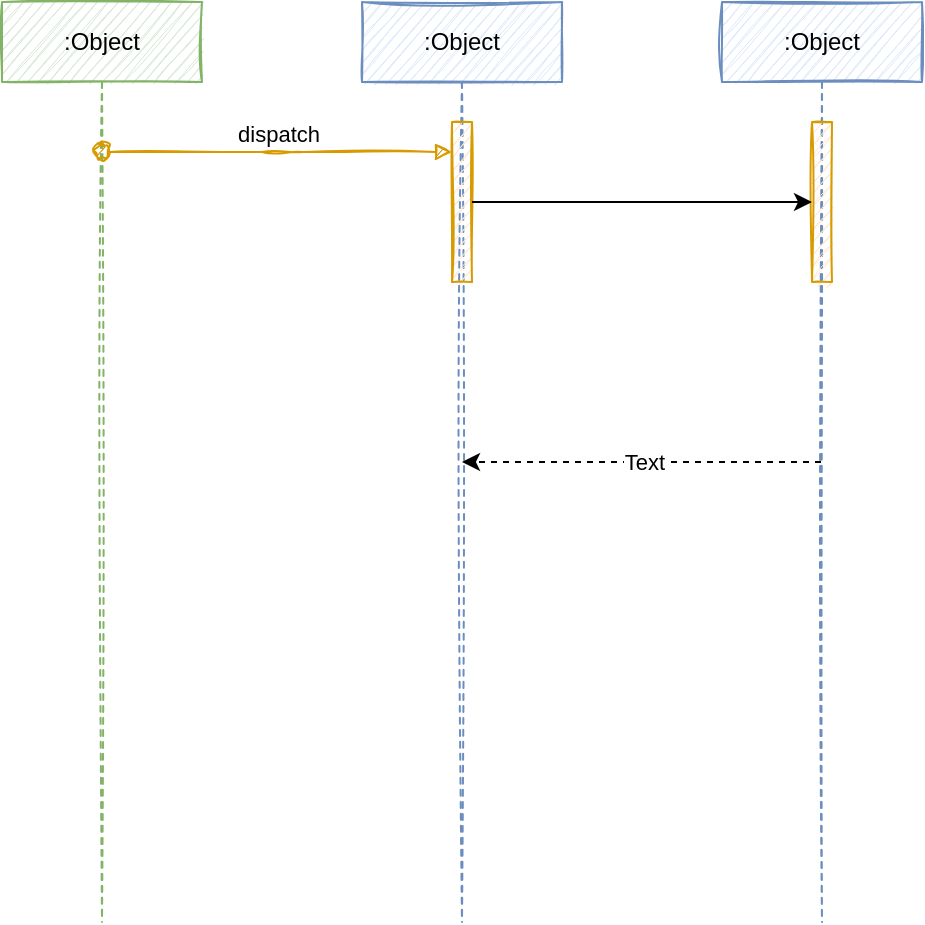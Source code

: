 <mxfile version="14.6.13" type="device"><diagram id="DjmKvpMPj76WyyVE7rOA" name="第 1 页"><mxGraphModel dx="1072" dy="749" grid="1" gridSize="10" guides="1" tooltips="1" connect="1" arrows="1" fold="1" page="1" pageScale="1" pageWidth="1654" pageHeight="1169" math="0" shadow="0"><root><mxCell id="0"/><mxCell id="1" parent="0"/><mxCell id="9GUXN84mYo8q_pWZlE_W-1" value=":Object" style="shape=umlLifeline;perimeter=lifelinePerimeter;whiteSpace=wrap;html=1;container=1;collapsible=0;recursiveResize=0;outlineConnect=0;fillColor=#d5e8d4;strokeColor=#82b366;sketch=1;" parent="1" vertex="1"><mxGeometry x="110" y="125" width="100" height="460" as="geometry"/></mxCell><mxCell id="9GUXN84mYo8q_pWZlE_W-2" value=":Object" style="shape=umlLifeline;perimeter=lifelinePerimeter;whiteSpace=wrap;html=1;container=1;collapsible=0;recursiveResize=0;outlineConnect=0;fillColor=#dae8fc;strokeColor=#6c8ebf;sketch=1;" parent="1" vertex="1"><mxGeometry x="290" y="125" width="100" height="460" as="geometry"/></mxCell><mxCell id="9GUXN84mYo8q_pWZlE_W-8" value="" style="html=1;points=[];perimeter=orthogonalPerimeter;fillColor=#ffe6cc;strokeColor=#d79b00;sketch=1;" parent="9GUXN84mYo8q_pWZlE_W-2" vertex="1"><mxGeometry x="45" y="60" width="10" height="80" as="geometry"/></mxCell><mxCell id="9GUXN84mYo8q_pWZlE_W-9" value="dispatch" style="html=1;verticalAlign=bottom;startArrow=oval;endArrow=block;startSize=8;fillColor=#ffe6cc;strokeColor=#d79b00;sketch=1;" parent="1" source="9GUXN84mYo8q_pWZlE_W-1" target="9GUXN84mYo8q_pWZlE_W-8" edge="1"><mxGeometry relative="1" as="geometry"><mxPoint x="275" y="205" as="sourcePoint"/><Array as="points"><mxPoint x="250" y="200"/></Array></mxGeometry></mxCell><mxCell id="dAte2DTPsHevccOQeKAc-1" value=":Object" style="shape=umlLifeline;perimeter=lifelinePerimeter;whiteSpace=wrap;html=1;container=1;collapsible=0;recursiveResize=0;outlineConnect=0;fillColor=#dae8fc;strokeColor=#6c8ebf;sketch=1;" parent="1" vertex="1"><mxGeometry x="470" y="125" width="100" height="460" as="geometry"/></mxCell><mxCell id="dAte2DTPsHevccOQeKAc-2" value="" style="html=1;points=[];perimeter=orthogonalPerimeter;fillColor=#ffe6cc;strokeColor=#d79b00;sketch=1;" parent="dAte2DTPsHevccOQeKAc-1" vertex="1"><mxGeometry x="45" y="60" width="10" height="80" as="geometry"/></mxCell><mxCell id="dAte2DTPsHevccOQeKAc-3" style="edgeStyle=orthogonalEdgeStyle;rounded=0;orthogonalLoop=1;jettySize=auto;html=1;" parent="1" source="9GUXN84mYo8q_pWZlE_W-8" target="dAte2DTPsHevccOQeKAc-2" edge="1"><mxGeometry relative="1" as="geometry"/></mxCell><mxCell id="dAte2DTPsHevccOQeKAc-4" style="edgeStyle=orthogonalEdgeStyle;rounded=0;orthogonalLoop=1;jettySize=auto;html=1;dashed=1;" parent="1" source="dAte2DTPsHevccOQeKAc-1" target="9GUXN84mYo8q_pWZlE_W-2" edge="1"><mxGeometry relative="1" as="geometry"><mxPoint x="516" y="243" as="sourcePoint"/></mxGeometry></mxCell><mxCell id="dAte2DTPsHevccOQeKAc-5" value="Text" style="edgeLabel;html=1;align=center;verticalAlign=middle;resizable=0;points=[];" parent="dAte2DTPsHevccOQeKAc-4" vertex="1" connectable="0"><mxGeometry x="-0.709" y="-2" relative="1" as="geometry"><mxPoint x="-63" y="2" as="offset"/></mxGeometry></mxCell></root></mxGraphModel></diagram></mxfile>